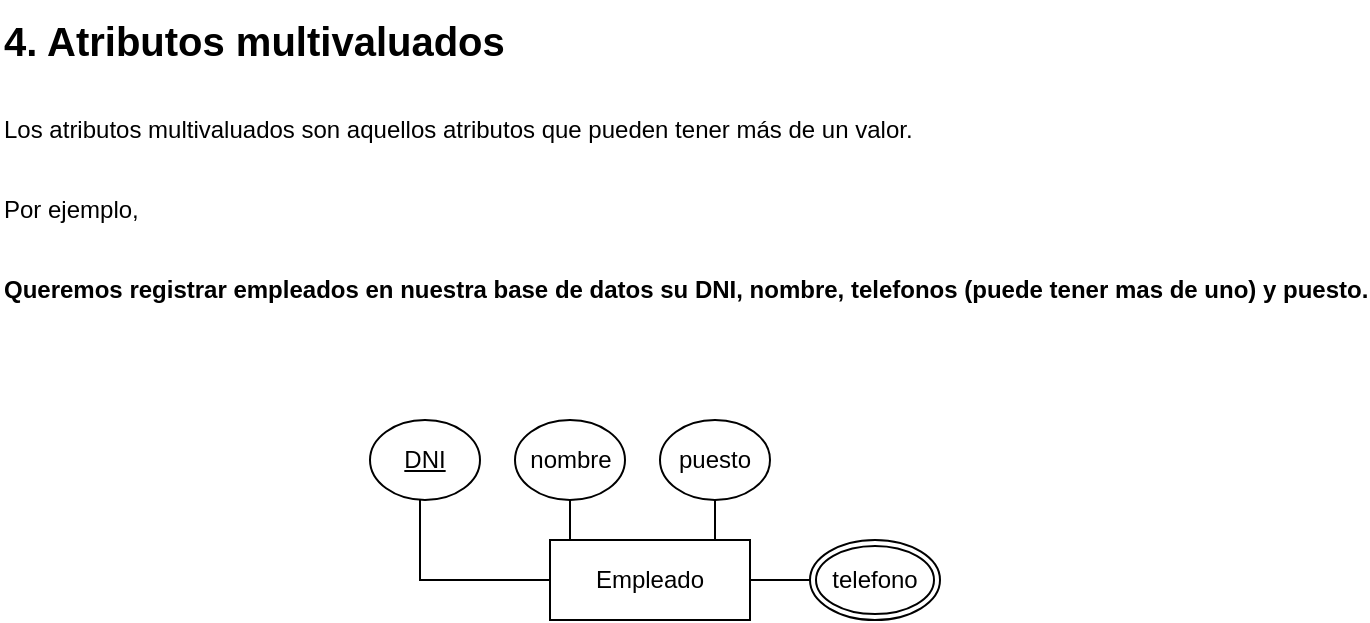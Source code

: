 <mxfile version="25.0.2">
  <diagram name="Página-1" id="SP5Isz53-QteDI6mzn1N">
    <mxGraphModel dx="1098" dy="2037" grid="1" gridSize="10" guides="1" tooltips="1" connect="1" arrows="1" fold="1" page="1" pageScale="1" pageWidth="827" pageHeight="1169" math="0" shadow="0">
      <root>
        <mxCell id="0" />
        <mxCell id="1" parent="0" />
        <mxCell id="7CGm4p5v7_druveudGOm-1" value="&lt;span style=&quot;background-color: initial;&quot;&gt;4. Atributos multivaluados&lt;/span&gt;" style="text;html=1;align=left;verticalAlign=middle;resizable=0;points=[];autosize=1;strokeColor=none;fillColor=none;strokeWidth=0;fontSize=20;fontStyle=1" vertex="1" parent="1">
          <mxGeometry x="40" y="-1120" width="250" height="40" as="geometry" />
        </mxCell>
        <mxCell id="7CGm4p5v7_druveudGOm-2" value="Los atributos multivaluados son aquellos atributos que pueden tener más de un valor." style="text;html=1;align=left;verticalAlign=middle;resizable=0;points=[];autosize=1;strokeColor=none;fillColor=none;" vertex="1" parent="1">
          <mxGeometry x="40" y="-1070" width="480" height="30" as="geometry" />
        </mxCell>
        <mxCell id="7CGm4p5v7_druveudGOm-3" value="Queremos registrar empleados en nuestra base de datos su DNI, nombre, telefonos&amp;nbsp;&lt;span style=&quot;background-color: initial;&quot;&gt;(puede tener mas de uno)&amp;nbsp;&lt;/span&gt;&lt;span style=&quot;background-color: initial;&quot;&gt;y puesto.&lt;/span&gt;" style="text;html=1;align=left;verticalAlign=middle;resizable=0;points=[];autosize=1;strokeColor=none;fillColor=none;fontStyle=1" vertex="1" parent="1">
          <mxGeometry x="40" y="-990" width="660" height="30" as="geometry" />
        </mxCell>
        <mxCell id="7CGm4p5v7_druveudGOm-4" value="Por ejemplo," style="text;html=1;align=left;verticalAlign=middle;resizable=0;points=[];autosize=1;strokeColor=none;fillColor=none;" vertex="1" parent="1">
          <mxGeometry x="40" y="-1030" width="90" height="30" as="geometry" />
        </mxCell>
        <mxCell id="7CGm4p5v7_druveudGOm-5" value="Empleado" style="whiteSpace=wrap;html=1;align=center;" vertex="1" parent="1">
          <mxGeometry x="315" y="-850" width="100" height="40" as="geometry" />
        </mxCell>
        <mxCell id="7CGm4p5v7_druveudGOm-6" value="nombre" style="ellipse;whiteSpace=wrap;html=1;align=center;" vertex="1" parent="1">
          <mxGeometry x="297.5" y="-910" width="55" height="40" as="geometry" />
        </mxCell>
        <mxCell id="7CGm4p5v7_druveudGOm-7" style="edgeStyle=orthogonalEdgeStyle;rounded=0;orthogonalLoop=1;jettySize=auto;html=1;entryX=0;entryY=0.5;entryDx=0;entryDy=0;endArrow=none;endFill=0;" edge="1" parent="1" source="7CGm4p5v7_druveudGOm-8" target="7CGm4p5v7_druveudGOm-5">
          <mxGeometry relative="1" as="geometry">
            <Array as="points">
              <mxPoint x="250" y="-830" />
            </Array>
          </mxGeometry>
        </mxCell>
        <mxCell id="7CGm4p5v7_druveudGOm-8" value="DNI" style="ellipse;whiteSpace=wrap;html=1;align=center;fontStyle=4;" vertex="1" parent="1">
          <mxGeometry x="225" y="-910" width="55" height="40" as="geometry" />
        </mxCell>
        <mxCell id="7CGm4p5v7_druveudGOm-9" value="puesto" style="ellipse;whiteSpace=wrap;html=1;align=center;" vertex="1" parent="1">
          <mxGeometry x="370" y="-910" width="55" height="40" as="geometry" />
        </mxCell>
        <mxCell id="7CGm4p5v7_druveudGOm-10" style="edgeStyle=orthogonalEdgeStyle;rounded=0;orthogonalLoop=1;jettySize=auto;html=1;entryX=1;entryY=0.5;entryDx=0;entryDy=0;endArrow=none;endFill=0;" edge="1" parent="1" source="7CGm4p5v7_druveudGOm-11" target="7CGm4p5v7_druveudGOm-5">
          <mxGeometry relative="1" as="geometry" />
        </mxCell>
        <mxCell id="7CGm4p5v7_druveudGOm-11" value="telefono" style="ellipse;shape=doubleEllipse;margin=3;whiteSpace=wrap;html=1;align=center;" vertex="1" parent="1">
          <mxGeometry x="445" y="-850" width="65" height="40" as="geometry" />
        </mxCell>
        <mxCell id="7CGm4p5v7_druveudGOm-12" style="edgeStyle=orthogonalEdgeStyle;rounded=0;orthogonalLoop=1;jettySize=auto;html=1;entryX=0.829;entryY=0.017;entryDx=0;entryDy=0;entryPerimeter=0;endArrow=none;endFill=0;" edge="1" parent="1" source="7CGm4p5v7_druveudGOm-9" target="7CGm4p5v7_druveudGOm-5">
          <mxGeometry relative="1" as="geometry" />
        </mxCell>
        <mxCell id="7CGm4p5v7_druveudGOm-13" style="edgeStyle=orthogonalEdgeStyle;rounded=0;orthogonalLoop=1;jettySize=auto;html=1;entryX=0.112;entryY=0.017;entryDx=0;entryDy=0;entryPerimeter=0;endArrow=none;endFill=0;" edge="1" parent="1" source="7CGm4p5v7_druveudGOm-6" target="7CGm4p5v7_druveudGOm-5">
          <mxGeometry relative="1" as="geometry" />
        </mxCell>
      </root>
    </mxGraphModel>
  </diagram>
</mxfile>
